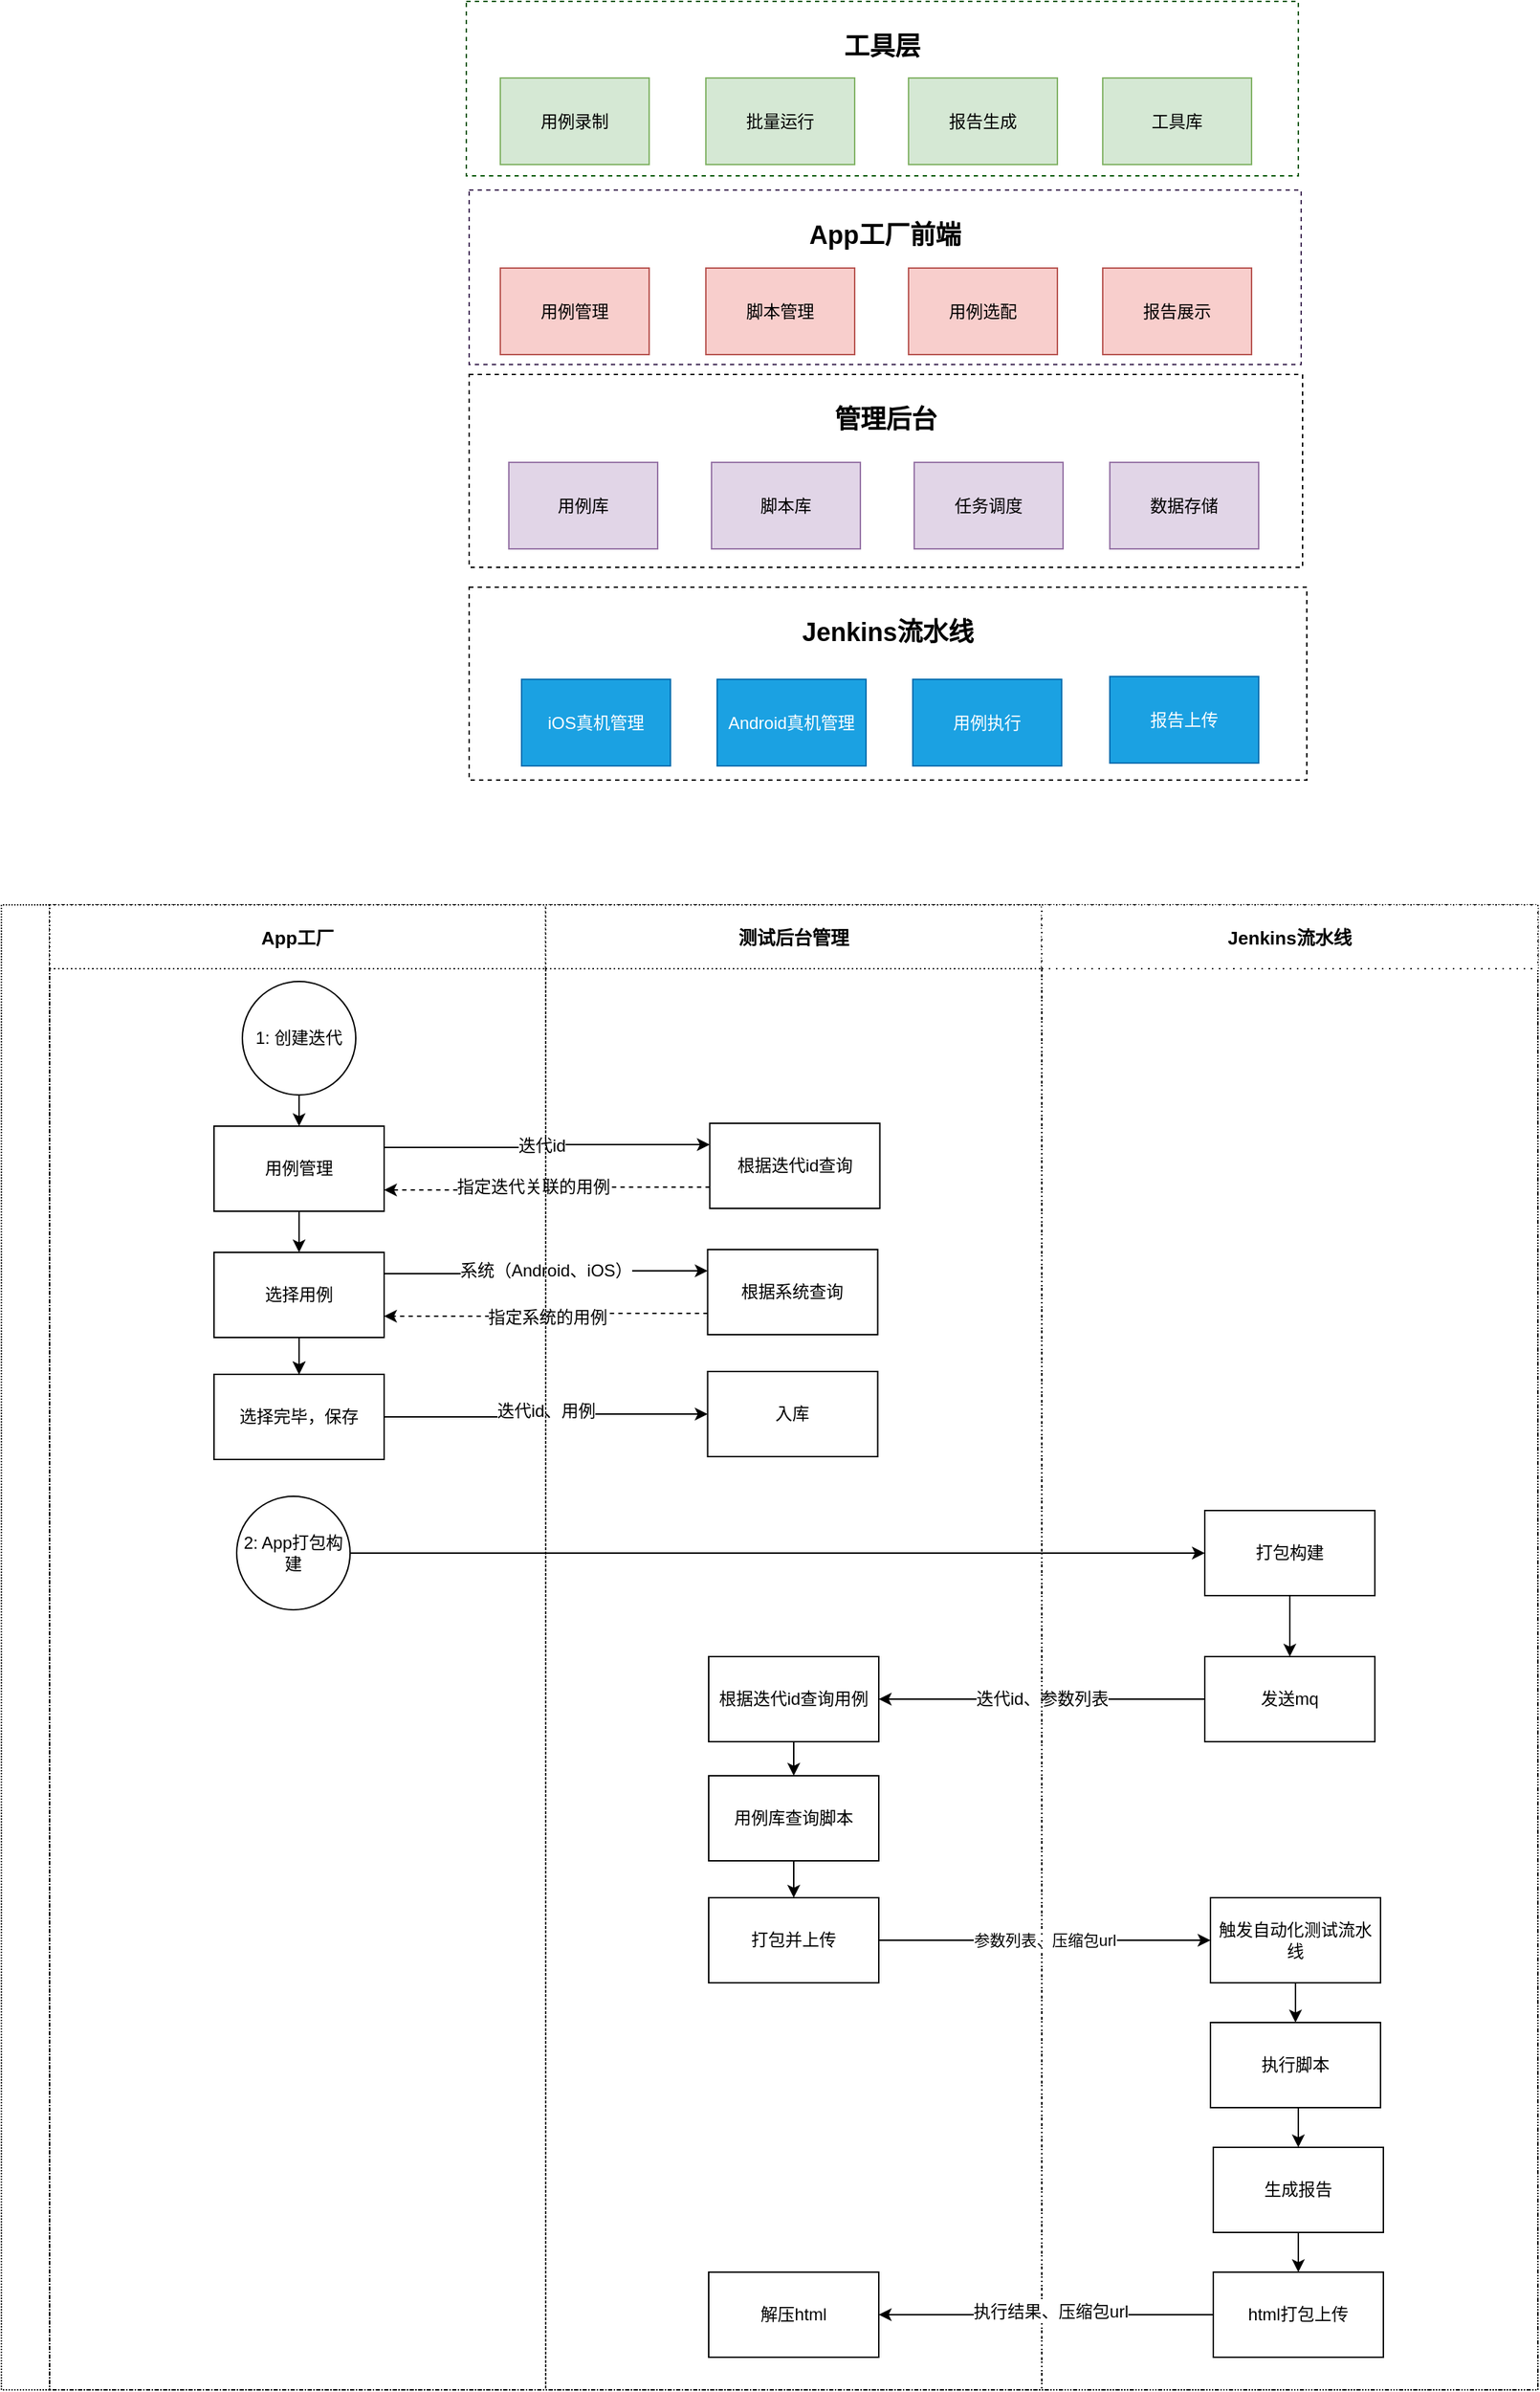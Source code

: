 <mxfile version="23.0.2" type="github">
  <diagram name="第 1 页" id="Z9R9oAjIF5_AClmNVOrM">
    <mxGraphModel dx="1818" dy="1044" grid="0" gridSize="10" guides="1" tooltips="1" connect="1" arrows="1" fold="1" page="1" pageScale="1" pageWidth="1654" pageHeight="2336" math="0" shadow="0">
      <root>
        <mxCell id="0" />
        <mxCell id="1" parent="0" />
        <mxCell id="Ql8w_hba-kZtEm8n0P-S-1" value="&lt;h2&gt;&lt;font color=&quot;#000000&quot;&gt;工具层&lt;/font&gt;&lt;/h2&gt;" style="rounded=0;whiteSpace=wrap;html=1;verticalAlign=top;fillColor=#FFFFFF;fontColor=#ffffff;strokeColor=#005700;dashed=1;" parent="1" vertex="1">
          <mxGeometry x="374" y="81" width="587" height="123" as="geometry" />
        </mxCell>
        <mxCell id="Ql8w_hba-kZtEm8n0P-S-6" value="&lt;h2 style=&quot;text-align: justify;&quot;&gt;&lt;font style=&quot;font-size: 18px;&quot;&gt;管理后台&lt;/font&gt;&lt;/h2&gt;" style="rounded=0;whiteSpace=wrap;html=1;horizontal=1;verticalAlign=top;dashed=1;" parent="1" vertex="1">
          <mxGeometry x="376" y="344" width="588" height="136" as="geometry" />
        </mxCell>
        <mxCell id="Ql8w_hba-kZtEm8n0P-S-7" value="用例库" style="rounded=0;whiteSpace=wrap;html=1;fillColor=#e1d5e7;strokeColor=#9673a6;" parent="1" vertex="1">
          <mxGeometry x="404" y="406" width="105" height="61" as="geometry" />
        </mxCell>
        <mxCell id="Ql8w_hba-kZtEm8n0P-S-8" value="脚本库" style="rounded=0;whiteSpace=wrap;html=1;fillColor=#e1d5e7;strokeColor=#9673a6;" parent="1" vertex="1">
          <mxGeometry x="547" y="406" width="105" height="61" as="geometry" />
        </mxCell>
        <mxCell id="Ql8w_hba-kZtEm8n0P-S-9" value="任务调度" style="rounded=0;whiteSpace=wrap;html=1;fillColor=#e1d5e7;strokeColor=#9673a6;" parent="1" vertex="1">
          <mxGeometry x="690" y="406" width="105" height="61" as="geometry" />
        </mxCell>
        <mxCell id="Ql8w_hba-kZtEm8n0P-S-10" value="数据存储" style="rounded=0;whiteSpace=wrap;html=1;fillColor=#e1d5e7;strokeColor=#9673a6;" parent="1" vertex="1">
          <mxGeometry x="828" y="406" width="105" height="61" as="geometry" />
        </mxCell>
        <mxCell id="Ql8w_hba-kZtEm8n0P-S-12" value="用例录制" style="rounded=0;whiteSpace=wrap;html=1;fillColor=#d5e8d4;strokeColor=#82b366;" parent="1" vertex="1">
          <mxGeometry x="398" y="135" width="105" height="61" as="geometry" />
        </mxCell>
        <mxCell id="Ql8w_hba-kZtEm8n0P-S-13" value="批量运行" style="rounded=0;whiteSpace=wrap;html=1;fillColor=#d5e8d4;strokeColor=#82b366;" parent="1" vertex="1">
          <mxGeometry x="543" y="135" width="105" height="61" as="geometry" />
        </mxCell>
        <mxCell id="Ql8w_hba-kZtEm8n0P-S-14" value="报告生成" style="rounded=0;whiteSpace=wrap;html=1;fillColor=#d5e8d4;strokeColor=#82b366;" parent="1" vertex="1">
          <mxGeometry x="686" y="135" width="105" height="61" as="geometry" />
        </mxCell>
        <mxCell id="Ql8w_hba-kZtEm8n0P-S-15" value="&lt;h2 style=&quot;text-align: justify;&quot;&gt;Jenkins流水线&lt;/h2&gt;" style="rounded=0;whiteSpace=wrap;html=1;horizontal=1;verticalAlign=top;dashed=1;" parent="1" vertex="1">
          <mxGeometry x="376" y="494" width="591" height="136" as="geometry" />
        </mxCell>
        <mxCell id="Ql8w_hba-kZtEm8n0P-S-16" value="工具库" style="rounded=0;whiteSpace=wrap;html=1;fillColor=#d5e8d4;strokeColor=#82b366;" parent="1" vertex="1">
          <mxGeometry x="823" y="135" width="105" height="61" as="geometry" />
        </mxCell>
        <mxCell id="Ql8w_hba-kZtEm8n0P-S-17" value="iOS真机管理" style="rounded=0;whiteSpace=wrap;html=1;fillColor=#1ba1e2;fontColor=#ffffff;strokeColor=#006EAF;" parent="1" vertex="1">
          <mxGeometry x="413" y="559" width="105" height="61" as="geometry" />
        </mxCell>
        <mxCell id="Ql8w_hba-kZtEm8n0P-S-18" value="Android真机管理" style="rounded=0;whiteSpace=wrap;html=1;fillColor=#1ba1e2;fontColor=#ffffff;strokeColor=#006EAF;" parent="1" vertex="1">
          <mxGeometry x="551" y="559" width="105" height="61" as="geometry" />
        </mxCell>
        <mxCell id="Ql8w_hba-kZtEm8n0P-S-19" value="用例执行" style="rounded=0;whiteSpace=wrap;html=1;fillColor=#1ba1e2;fontColor=#ffffff;strokeColor=#006EAF;" parent="1" vertex="1">
          <mxGeometry x="689" y="559" width="105" height="61" as="geometry" />
        </mxCell>
        <mxCell id="Ql8w_hba-kZtEm8n0P-S-20" value="报告上传" style="rounded=0;whiteSpace=wrap;html=1;fillColor=#1ba1e2;fontColor=#ffffff;strokeColor=#006EAF;" parent="1" vertex="1">
          <mxGeometry x="828" y="557" width="105" height="61" as="geometry" />
        </mxCell>
        <mxCell id="Ql8w_hba-kZtEm8n0P-S-21" value="&lt;h2&gt;&lt;font color=&quot;#000000&quot;&gt;App工厂前端&lt;/font&gt;&lt;/h2&gt;" style="rounded=0;whiteSpace=wrap;html=1;verticalAlign=top;fillColor=#FFFFFF;fontColor=#ffffff;strokeColor=#432D57;dashed=1;" parent="1" vertex="1">
          <mxGeometry x="376" y="214" width="587" height="123" as="geometry" />
        </mxCell>
        <mxCell id="Ql8w_hba-kZtEm8n0P-S-22" value="用例管理" style="rounded=0;whiteSpace=wrap;html=1;fillColor=#f8cecc;strokeColor=#b85450;" parent="1" vertex="1">
          <mxGeometry x="398" y="269" width="105" height="61" as="geometry" />
        </mxCell>
        <mxCell id="Ql8w_hba-kZtEm8n0P-S-23" value="脚本管理" style="rounded=0;whiteSpace=wrap;html=1;fillColor=#f8cecc;strokeColor=#b85450;" parent="1" vertex="1">
          <mxGeometry x="543" y="269" width="105" height="61" as="geometry" />
        </mxCell>
        <mxCell id="Ql8w_hba-kZtEm8n0P-S-24" value="用例选配" style="rounded=0;whiteSpace=wrap;html=1;fillColor=#f8cecc;strokeColor=#b85450;" parent="1" vertex="1">
          <mxGeometry x="686" y="269" width="105" height="61" as="geometry" />
        </mxCell>
        <mxCell id="Ql8w_hba-kZtEm8n0P-S-25" value="报告展示" style="rounded=0;whiteSpace=wrap;html=1;fillColor=#f8cecc;strokeColor=#b85450;" parent="1" vertex="1">
          <mxGeometry x="823" y="269" width="105" height="61" as="geometry" />
        </mxCell>
        <mxCell id="MACppS36DOt1F6WbDYp6-1" value="" style="swimlane;childLayout=stackLayout;resizeParent=1;resizeParentMax=0;startSize=34;horizontal=0;horizontalStack=1;fontSize=15;dashed=1;dashPattern=1 1;" parent="1" vertex="1">
          <mxGeometry x="46" y="718" width="1084" height="1047" as="geometry">
            <mxRectangle x="52" y="717" width="32" height="55" as="alternateBounds" />
          </mxGeometry>
        </mxCell>
        <mxCell id="MACppS36DOt1F6WbDYp6-12" style="edgeStyle=orthogonalEdgeStyle;rounded=0;orthogonalLoop=1;jettySize=auto;html=1;exitX=1;exitY=0.25;exitDx=0;exitDy=0;entryX=0;entryY=0.25;entryDx=0;entryDy=0;" parent="MACppS36DOt1F6WbDYp6-1" source="MACppS36DOt1F6WbDYp6-8" target="MACppS36DOt1F6WbDYp6-11" edge="1">
          <mxGeometry relative="1" as="geometry">
            <mxPoint x="521" y="208" as="targetPoint" />
          </mxGeometry>
        </mxCell>
        <mxCell id="MACppS36DOt1F6WbDYp6-13" value="迭代id" style="edgeLabel;html=1;align=center;verticalAlign=middle;resizable=0;points=[];fontSize=12;" parent="MACppS36DOt1F6WbDYp6-12" vertex="1" connectable="0">
          <mxGeometry x="-0.17" y="3" relative="1" as="geometry">
            <mxPoint x="15" y="2" as="offset" />
          </mxGeometry>
        </mxCell>
        <mxCell id="MACppS36DOt1F6WbDYp6-23" style="edgeStyle=orthogonalEdgeStyle;rounded=0;orthogonalLoop=1;jettySize=auto;html=1;exitX=0;exitY=0.75;exitDx=0;exitDy=0;entryX=1;entryY=0.75;entryDx=0;entryDy=0;dashed=1;" parent="MACppS36DOt1F6WbDYp6-1" source="MACppS36DOt1F6WbDYp6-11" target="MACppS36DOt1F6WbDYp6-8" edge="1">
          <mxGeometry relative="1" as="geometry" />
        </mxCell>
        <mxCell id="MACppS36DOt1F6WbDYp6-25" value="指定迭代关联的用例" style="edgeLabel;html=1;align=center;verticalAlign=middle;resizable=0;points=[];fontSize=12;" parent="MACppS36DOt1F6WbDYp6-23" vertex="1" connectable="0">
          <mxGeometry x="-0.1" y="-2" relative="1" as="geometry">
            <mxPoint x="-21" y="2" as="offset" />
          </mxGeometry>
        </mxCell>
        <mxCell id="MACppS36DOt1F6WbDYp6-31" style="edgeStyle=orthogonalEdgeStyle;rounded=0;orthogonalLoop=1;jettySize=auto;html=1;exitX=1;exitY=0.25;exitDx=0;exitDy=0;entryX=0;entryY=0.25;entryDx=0;entryDy=0;" parent="MACppS36DOt1F6WbDYp6-1" source="MACppS36DOt1F6WbDYp6-27" target="MACppS36DOt1F6WbDYp6-30" edge="1">
          <mxGeometry relative="1" as="geometry" />
        </mxCell>
        <mxCell id="MACppS36DOt1F6WbDYp6-33" value="系统（Android、iOS）" style="edgeLabel;html=1;align=center;verticalAlign=middle;resizable=0;points=[];fontSize=12;" parent="MACppS36DOt1F6WbDYp6-31" vertex="1" connectable="0">
          <mxGeometry x="-0.037" y="1" relative="1" as="geometry">
            <mxPoint x="3" y="-1" as="offset" />
          </mxGeometry>
        </mxCell>
        <mxCell id="MACppS36DOt1F6WbDYp6-34" style="edgeStyle=orthogonalEdgeStyle;rounded=0;orthogonalLoop=1;jettySize=auto;html=1;exitX=0;exitY=0.75;exitDx=0;exitDy=0;entryX=1;entryY=0.75;entryDx=0;entryDy=0;dashed=1;" parent="MACppS36DOt1F6WbDYp6-1" source="MACppS36DOt1F6WbDYp6-30" target="MACppS36DOt1F6WbDYp6-27" edge="1">
          <mxGeometry relative="1" as="geometry" />
        </mxCell>
        <mxCell id="MACppS36DOt1F6WbDYp6-35" value="指定系统的用例" style="edgeLabel;html=1;align=center;verticalAlign=middle;resizable=0;points=[];fontSize=12;" parent="MACppS36DOt1F6WbDYp6-34" vertex="1" connectable="0">
          <mxGeometry x="0.044" y="-1" relative="1" as="geometry">
            <mxPoint x="4" y="2" as="offset" />
          </mxGeometry>
        </mxCell>
        <mxCell id="MACppS36DOt1F6WbDYp6-39" style="edgeStyle=orthogonalEdgeStyle;rounded=0;orthogonalLoop=1;jettySize=auto;html=1;exitX=1;exitY=0.5;exitDx=0;exitDy=0;entryX=0;entryY=0.5;entryDx=0;entryDy=0;" parent="MACppS36DOt1F6WbDYp6-1" source="MACppS36DOt1F6WbDYp6-36" target="MACppS36DOt1F6WbDYp6-38" edge="1">
          <mxGeometry relative="1" as="geometry" />
        </mxCell>
        <mxCell id="MACppS36DOt1F6WbDYp6-40" value="迭代id、用例" style="edgeLabel;html=1;align=center;verticalAlign=middle;resizable=0;points=[];fontSize=12;" parent="MACppS36DOt1F6WbDYp6-39" vertex="1" connectable="0">
          <mxGeometry x="0.078" y="4" relative="1" as="geometry">
            <mxPoint x="-8" y="2" as="offset" />
          </mxGeometry>
        </mxCell>
        <mxCell id="MACppS36DOt1F6WbDYp6-53" style="edgeStyle=orthogonalEdgeStyle;rounded=0;orthogonalLoop=1;jettySize=auto;html=1;exitX=1;exitY=0.5;exitDx=0;exitDy=0;entryX=0;entryY=0.5;entryDx=0;entryDy=0;" parent="MACppS36DOt1F6WbDYp6-1" source="MACppS36DOt1F6WbDYp6-42" target="MUigf-6-R9SqMss_ZrBG-52" edge="1">
          <mxGeometry relative="1" as="geometry">
            <mxPoint x="847.5" y="457" as="targetPoint" />
          </mxGeometry>
        </mxCell>
        <mxCell id="MACppS36DOt1F6WbDYp6-63" style="edgeStyle=orthogonalEdgeStyle;rounded=0;orthogonalLoop=1;jettySize=auto;html=1;exitX=0;exitY=0.5;exitDx=0;exitDy=0;entryX=1;entryY=0.5;entryDx=0;entryDy=0;" parent="MACppS36DOt1F6WbDYp6-1" source="MACppS36DOt1F6WbDYp6-60" target="MACppS36DOt1F6WbDYp6-62" edge="1">
          <mxGeometry relative="1" as="geometry" />
        </mxCell>
        <mxCell id="MACppS36DOt1F6WbDYp6-65" value="迭代id、参数列表" style="edgeLabel;html=1;align=center;verticalAlign=middle;resizable=0;points=[];fontSize=12;" parent="MACppS36DOt1F6WbDYp6-63" vertex="1" connectable="0">
          <mxGeometry x="-0.045" relative="1" as="geometry">
            <mxPoint x="-5" as="offset" />
          </mxGeometry>
        </mxCell>
        <mxCell id="MACppS36DOt1F6WbDYp6-6" value="App工厂" style="swimlane;startSize=45;fontSize=13;dashed=1;dashPattern=1 2;" parent="MACppS36DOt1F6WbDYp6-1" vertex="1">
          <mxGeometry x="34" width="350" height="1047" as="geometry" />
        </mxCell>
        <mxCell id="MACppS36DOt1F6WbDYp6-9" style="edgeStyle=orthogonalEdgeStyle;rounded=0;orthogonalLoop=1;jettySize=auto;html=1;exitX=0.5;exitY=1;exitDx=0;exitDy=0;entryX=0.5;entryY=0;entryDx=0;entryDy=0;" parent="MACppS36DOt1F6WbDYp6-6" source="MACppS36DOt1F6WbDYp6-7" target="MACppS36DOt1F6WbDYp6-8" edge="1">
          <mxGeometry relative="1" as="geometry" />
        </mxCell>
        <mxCell id="MACppS36DOt1F6WbDYp6-7" value="1: 创建迭代" style="ellipse;whiteSpace=wrap;html=1;" parent="MACppS36DOt1F6WbDYp6-6" vertex="1">
          <mxGeometry x="136" y="54" width="80" height="80" as="geometry" />
        </mxCell>
        <mxCell id="MACppS36DOt1F6WbDYp6-28" style="edgeStyle=orthogonalEdgeStyle;rounded=0;orthogonalLoop=1;jettySize=auto;html=1;exitX=0.5;exitY=1;exitDx=0;exitDy=0;entryX=0.5;entryY=0;entryDx=0;entryDy=0;" parent="MACppS36DOt1F6WbDYp6-6" source="MACppS36DOt1F6WbDYp6-8" target="MACppS36DOt1F6WbDYp6-27" edge="1">
          <mxGeometry relative="1" as="geometry" />
        </mxCell>
        <mxCell id="MACppS36DOt1F6WbDYp6-8" value="用例管理" style="whiteSpace=wrap;html=1;" parent="MACppS36DOt1F6WbDYp6-6" vertex="1">
          <mxGeometry x="116" y="156" width="120" height="60" as="geometry" />
        </mxCell>
        <mxCell id="MACppS36DOt1F6WbDYp6-37" style="edgeStyle=orthogonalEdgeStyle;rounded=0;orthogonalLoop=1;jettySize=auto;html=1;exitX=0.5;exitY=1;exitDx=0;exitDy=0;entryX=0.5;entryY=0;entryDx=0;entryDy=0;" parent="MACppS36DOt1F6WbDYp6-6" source="MACppS36DOt1F6WbDYp6-27" target="MACppS36DOt1F6WbDYp6-36" edge="1">
          <mxGeometry relative="1" as="geometry" />
        </mxCell>
        <mxCell id="MACppS36DOt1F6WbDYp6-41" value="" style="edgeStyle=orthogonalEdgeStyle;rounded=0;orthogonalLoop=1;jettySize=auto;html=1;" parent="MACppS36DOt1F6WbDYp6-6" source="MACppS36DOt1F6WbDYp6-27" target="MACppS36DOt1F6WbDYp6-36" edge="1">
          <mxGeometry relative="1" as="geometry" />
        </mxCell>
        <mxCell id="MACppS36DOt1F6WbDYp6-27" value="选择用例" style="whiteSpace=wrap;html=1;" parent="MACppS36DOt1F6WbDYp6-6" vertex="1">
          <mxGeometry x="116" y="245" width="120" height="60" as="geometry" />
        </mxCell>
        <mxCell id="MACppS36DOt1F6WbDYp6-36" value="选择完毕，保存" style="whiteSpace=wrap;html=1;" parent="MACppS36DOt1F6WbDYp6-6" vertex="1">
          <mxGeometry x="116" y="331" width="120" height="60" as="geometry" />
        </mxCell>
        <mxCell id="MACppS36DOt1F6WbDYp6-42" value="2: App打包构建" style="ellipse;whiteSpace=wrap;html=1;" parent="MACppS36DOt1F6WbDYp6-6" vertex="1">
          <mxGeometry x="132" y="417" width="80" height="80" as="geometry" />
        </mxCell>
        <mxCell id="MACppS36DOt1F6WbDYp6-3" value="测试后台管理" style="swimlane;startSize=45;fontSize=13;dashed=1;dashPattern=1 2;" parent="MACppS36DOt1F6WbDYp6-1" vertex="1">
          <mxGeometry x="384" width="350" height="1047" as="geometry" />
        </mxCell>
        <mxCell id="MACppS36DOt1F6WbDYp6-11" value="根据迭代id查询" style="whiteSpace=wrap;html=1;" parent="MACppS36DOt1F6WbDYp6-3" vertex="1">
          <mxGeometry x="115.75" y="154" width="120" height="60" as="geometry" />
        </mxCell>
        <mxCell id="MACppS36DOt1F6WbDYp6-30" value="根据系统查询" style="whiteSpace=wrap;html=1;" parent="MACppS36DOt1F6WbDYp6-3" vertex="1">
          <mxGeometry x="114.25" y="243" width="120" height="60" as="geometry" />
        </mxCell>
        <mxCell id="MACppS36DOt1F6WbDYp6-38" value="入库" style="whiteSpace=wrap;html=1;" parent="MACppS36DOt1F6WbDYp6-3" vertex="1">
          <mxGeometry x="114.25" y="329" width="120" height="60" as="geometry" />
        </mxCell>
        <mxCell id="MACppS36DOt1F6WbDYp6-66" style="edgeStyle=orthogonalEdgeStyle;rounded=0;orthogonalLoop=1;jettySize=auto;html=1;exitX=0.5;exitY=1;exitDx=0;exitDy=0;entryX=0.5;entryY=0;entryDx=0;entryDy=0;" parent="MACppS36DOt1F6WbDYp6-3" source="MACppS36DOt1F6WbDYp6-62" target="MACppS36DOt1F6WbDYp6-67" edge="1">
          <mxGeometry relative="1" as="geometry">
            <mxPoint x="175" y="660" as="targetPoint" />
          </mxGeometry>
        </mxCell>
        <mxCell id="MACppS36DOt1F6WbDYp6-62" value="根据迭代id查询用例" style="whiteSpace=wrap;html=1;" parent="MACppS36DOt1F6WbDYp6-3" vertex="1">
          <mxGeometry x="115" y="530" width="120" height="60" as="geometry" />
        </mxCell>
        <mxCell id="MACppS36DOt1F6WbDYp6-88" style="edgeStyle=orthogonalEdgeStyle;rounded=0;orthogonalLoop=1;jettySize=auto;html=1;exitX=0.5;exitY=1;exitDx=0;exitDy=0;entryX=0.5;entryY=0;entryDx=0;entryDy=0;" parent="MACppS36DOt1F6WbDYp6-3" source="MACppS36DOt1F6WbDYp6-67" target="MACppS36DOt1F6WbDYp6-92" edge="1">
          <mxGeometry relative="1" as="geometry">
            <mxPoint x="175" y="758" as="targetPoint" />
          </mxGeometry>
        </mxCell>
        <mxCell id="MACppS36DOt1F6WbDYp6-67" value="用例库查询脚本" style="whiteSpace=wrap;html=1;" parent="MACppS36DOt1F6WbDYp6-3" vertex="1">
          <mxGeometry x="115" y="614" width="120" height="60" as="geometry" />
        </mxCell>
        <mxCell id="MACppS36DOt1F6WbDYp6-92" value="打包并上传" style="whiteSpace=wrap;html=1;" parent="MACppS36DOt1F6WbDYp6-3" vertex="1">
          <mxGeometry x="115" y="700" width="120" height="60" as="geometry" />
        </mxCell>
        <mxCell id="MACppS36DOt1F6WbDYp6-99" value="解压html" style="whiteSpace=wrap;html=1;" parent="MACppS36DOt1F6WbDYp6-3" vertex="1">
          <mxGeometry x="115" y="964" width="120" height="60" as="geometry" />
        </mxCell>
        <mxCell id="MACppS36DOt1F6WbDYp6-113" style="edgeStyle=orthogonalEdgeStyle;rounded=0;orthogonalLoop=1;jettySize=auto;html=1;exitX=1;exitY=0.5;exitDx=0;exitDy=0;entryX=0;entryY=0.5;entryDx=0;entryDy=0;" parent="MACppS36DOt1F6WbDYp6-1" source="MACppS36DOt1F6WbDYp6-92" target="MACppS36DOt1F6WbDYp6-89" edge="1">
          <mxGeometry relative="1" as="geometry" />
        </mxCell>
        <mxCell id="MACppS36DOt1F6WbDYp6-114" value="参数列表、压缩包url" style="edgeLabel;html=1;align=center;verticalAlign=middle;resizable=0;points=[];" parent="MACppS36DOt1F6WbDYp6-113" vertex="1" connectable="0">
          <mxGeometry x="-0.051" y="3" relative="1" as="geometry">
            <mxPoint x="6" y="3" as="offset" />
          </mxGeometry>
        </mxCell>
        <mxCell id="MACppS36DOt1F6WbDYp6-4" value="Jenkins流水线" style="swimlane;startSize=45;fontSize=13;dashed=1;dashPattern=1 4;" parent="MACppS36DOt1F6WbDYp6-1" vertex="1">
          <mxGeometry x="734" width="350" height="1047" as="geometry" />
        </mxCell>
        <mxCell id="MACppS36DOt1F6WbDYp6-60" value="发送mq" style="whiteSpace=wrap;html=1;" parent="MACppS36DOt1F6WbDYp6-4" vertex="1">
          <mxGeometry x="115" y="530" width="120" height="60" as="geometry" />
        </mxCell>
        <mxCell id="MACppS36DOt1F6WbDYp6-96" style="edgeStyle=orthogonalEdgeStyle;rounded=0;orthogonalLoop=1;jettySize=auto;html=1;exitX=0.5;exitY=1;exitDx=0;exitDy=0;entryX=0.5;entryY=0;entryDx=0;entryDy=0;" parent="MACppS36DOt1F6WbDYp6-4" source="MACppS36DOt1F6WbDYp6-89" target="MACppS36DOt1F6WbDYp6-95" edge="1">
          <mxGeometry relative="1" as="geometry" />
        </mxCell>
        <mxCell id="MACppS36DOt1F6WbDYp6-89" value="触发自动化测试流水线" style="whiteSpace=wrap;html=1;" parent="MACppS36DOt1F6WbDYp6-4" vertex="1">
          <mxGeometry x="119" y="700" width="120" height="60" as="geometry" />
        </mxCell>
        <mxCell id="MACppS36DOt1F6WbDYp6-98" style="edgeStyle=orthogonalEdgeStyle;rounded=0;orthogonalLoop=1;jettySize=auto;html=1;exitX=0.5;exitY=1;exitDx=0;exitDy=0;entryX=0.5;entryY=0;entryDx=0;entryDy=0;" parent="MACppS36DOt1F6WbDYp6-4" source="MACppS36DOt1F6WbDYp6-95" target="MACppS36DOt1F6WbDYp6-97" edge="1">
          <mxGeometry relative="1" as="geometry" />
        </mxCell>
        <mxCell id="MACppS36DOt1F6WbDYp6-95" value="执行脚本" style="whiteSpace=wrap;html=1;" parent="MACppS36DOt1F6WbDYp6-4" vertex="1">
          <mxGeometry x="119" y="788" width="120" height="60" as="geometry" />
        </mxCell>
        <mxCell id="MUigf-6-R9SqMss_ZrBG-49" style="edgeStyle=orthogonalEdgeStyle;rounded=0;orthogonalLoop=1;jettySize=auto;html=1;exitX=0.5;exitY=1;exitDx=0;exitDy=0;entryX=0.5;entryY=0;entryDx=0;entryDy=0;" edge="1" parent="MACppS36DOt1F6WbDYp6-4" source="MACppS36DOt1F6WbDYp6-97" target="MUigf-6-R9SqMss_ZrBG-47">
          <mxGeometry relative="1" as="geometry" />
        </mxCell>
        <mxCell id="MACppS36DOt1F6WbDYp6-97" value="生成报告" style="whiteSpace=wrap;html=1;" parent="MACppS36DOt1F6WbDYp6-4" vertex="1">
          <mxGeometry x="121" y="876" width="120" height="60" as="geometry" />
        </mxCell>
        <mxCell id="MUigf-6-R9SqMss_ZrBG-47" value="html打包上传" style="whiteSpace=wrap;html=1;" vertex="1" parent="MACppS36DOt1F6WbDYp6-4">
          <mxGeometry x="121" y="964" width="120" height="60" as="geometry" />
        </mxCell>
        <mxCell id="MUigf-6-R9SqMss_ZrBG-54" style="edgeStyle=orthogonalEdgeStyle;rounded=0;orthogonalLoop=1;jettySize=auto;html=1;exitX=0.5;exitY=1;exitDx=0;exitDy=0;entryX=0.5;entryY=0;entryDx=0;entryDy=0;" edge="1" parent="MACppS36DOt1F6WbDYp6-4" source="MUigf-6-R9SqMss_ZrBG-52" target="MACppS36DOt1F6WbDYp6-60">
          <mxGeometry relative="1" as="geometry" />
        </mxCell>
        <mxCell id="MUigf-6-R9SqMss_ZrBG-52" value="打包构建" style="whiteSpace=wrap;html=1;" vertex="1" parent="MACppS36DOt1F6WbDYp6-4">
          <mxGeometry x="115" y="427" width="120" height="60" as="geometry" />
        </mxCell>
        <mxCell id="MUigf-6-R9SqMss_ZrBG-50" style="edgeStyle=orthogonalEdgeStyle;rounded=0;orthogonalLoop=1;jettySize=auto;html=1;exitX=0;exitY=0.5;exitDx=0;exitDy=0;entryX=1;entryY=0.5;entryDx=0;entryDy=0;" edge="1" parent="MACppS36DOt1F6WbDYp6-1" source="MUigf-6-R9SqMss_ZrBG-47" target="MACppS36DOt1F6WbDYp6-99">
          <mxGeometry relative="1" as="geometry" />
        </mxCell>
        <mxCell id="MUigf-6-R9SqMss_ZrBG-51" value="执行结果、压缩包url" style="edgeLabel;html=1;align=center;verticalAlign=middle;resizable=0;points=[];fontSize=12;" vertex="1" connectable="0" parent="MUigf-6-R9SqMss_ZrBG-50">
          <mxGeometry x="0.161" y="-2" relative="1" as="geometry">
            <mxPoint x="22" as="offset" />
          </mxGeometry>
        </mxCell>
      </root>
    </mxGraphModel>
  </diagram>
</mxfile>
